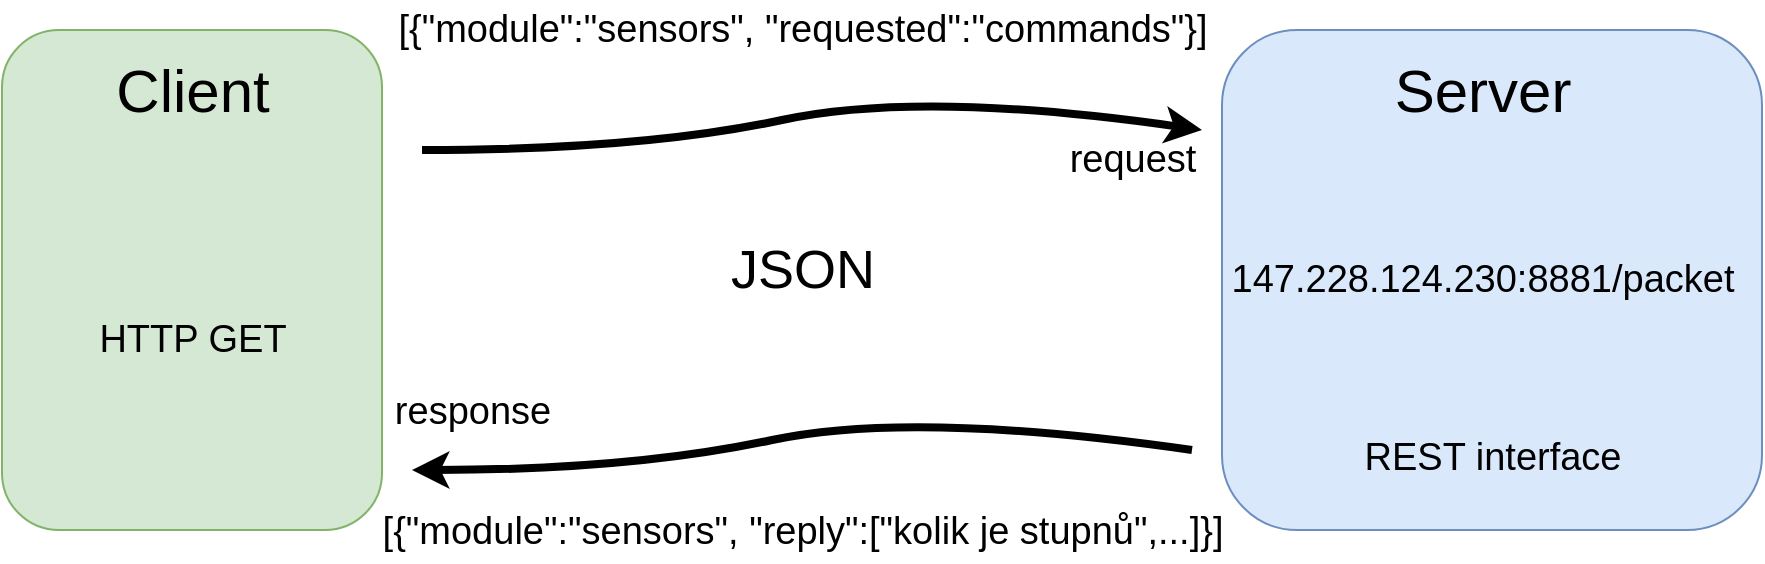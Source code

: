 <mxfile version="14.6.0" type="device"><diagram id="632EBkww2ilzu8sJ4ook" name="Page-1"><mxGraphModel dx="1412" dy="861" grid="1" gridSize="10" guides="1" tooltips="1" connect="1" arrows="1" fold="1" page="1" pageScale="1" pageWidth="1169" pageHeight="827" math="0" shadow="0"><root><mxCell id="0"/><mxCell id="1" parent="0"/><mxCell id="ilBTrKMTrsx972fuO0X4-1" value="" style="rounded=1;whiteSpace=wrap;html=1;fillColor=#d5e8d4;strokeColor=#82b366;" parent="1" vertex="1"><mxGeometry x="120" y="200" width="190" height="250" as="geometry"/></mxCell><mxCell id="ilBTrKMTrsx972fuO0X4-2" value="Client" style="text;html=1;align=center;verticalAlign=middle;resizable=0;points=[];autosize=1;fontSize=30;" parent="1" vertex="1"><mxGeometry x="170" y="210" width="90" height="40" as="geometry"/></mxCell><mxCell id="ilBTrKMTrsx972fuO0X4-3" value="HTTP GET" style="text;html=1;align=center;verticalAlign=middle;resizable=0;points=[];autosize=1;fontSize=19;" parent="1" vertex="1"><mxGeometry x="160" y="340" width="110" height="30" as="geometry"/></mxCell><mxCell id="ilBTrKMTrsx972fuO0X4-4" value="" style="rounded=1;whiteSpace=wrap;html=1;fillColor=#dae8fc;strokeColor=#6c8ebf;" parent="1" vertex="1"><mxGeometry x="730" y="200" width="270" height="250" as="geometry"/></mxCell><mxCell id="ilBTrKMTrsx972fuO0X4-5" value="Server" style="text;html=1;align=center;verticalAlign=middle;resizable=0;points=[];autosize=1;fontSize=30;" parent="1" vertex="1"><mxGeometry x="810" y="210" width="100" height="40" as="geometry"/></mxCell><mxCell id="ilBTrKMTrsx972fuO0X4-6" value="REST interface" style="text;html=1;align=center;verticalAlign=middle;resizable=0;points=[];autosize=1;fontSize=19;" parent="1" vertex="1"><mxGeometry x="795" y="399" width="140" height="30" as="geometry"/></mxCell><mxCell id="ilBTrKMTrsx972fuO0X4-7" value="147.228.124.230:8881/packet" style="text;html=1;align=center;verticalAlign=middle;resizable=0;points=[];autosize=1;fontSize=19;" parent="1" vertex="1"><mxGeometry x="725" y="310" width="270" height="30" as="geometry"/></mxCell><mxCell id="ilBTrKMTrsx972fuO0X4-10" value="" style="curved=1;endArrow=classic;html=1;fontSize=17;strokeWidth=4;" parent="1" edge="1"><mxGeometry width="50" height="50" relative="1" as="geometry"><mxPoint x="330" y="260" as="sourcePoint"/><mxPoint x="720" y="250" as="targetPoint"/><Array as="points"><mxPoint x="440" y="260"/><mxPoint x="580" y="230"/></Array></mxGeometry></mxCell><mxCell id="ilBTrKMTrsx972fuO0X4-14" value="JSON" style="text;html=1;align=center;verticalAlign=middle;resizable=0;points=[];autosize=1;fontSize=27;" parent="1" vertex="1"><mxGeometry x="475" y="300" width="90" height="40" as="geometry"/></mxCell><mxCell id="ilBTrKMTrsx972fuO0X4-15" value="response" style="text;html=1;align=center;verticalAlign=middle;resizable=0;points=[];autosize=1;fontSize=19;" parent="1" vertex="1"><mxGeometry x="310" y="376" width="90" height="30" as="geometry"/></mxCell><mxCell id="ilBTrKMTrsx972fuO0X4-16" value="request" style="text;html=1;align=center;verticalAlign=middle;resizable=0;points=[];autosize=1;fontSize=19;" parent="1" vertex="1"><mxGeometry x="645" y="250" width="80" height="30" as="geometry"/></mxCell><mxCell id="ilBTrKMTrsx972fuO0X4-17" value="&lt;font style=&quot;font-size: 19px;&quot;&gt;[{&quot;module&quot;:&quot;sensors&quot;, &quot;requested&quot;:&quot;commands&quot;}]&lt;/font&gt;" style="text;html=1;align=center;verticalAlign=middle;resizable=0;points=[];autosize=1;fontSize=19;" parent="1" vertex="1"><mxGeometry x="310" y="185" width="420" height="30" as="geometry"/></mxCell><mxCell id="ilBTrKMTrsx972fuO0X4-18" value="&lt;font style=&quot;font-size: 19px;&quot;&gt;[{&quot;module&quot;:&quot;sensors&quot;, &quot;reply&quot;:[&quot;kolik je stupnů&quot;,...]}]&lt;/font&gt;" style="text;html=1;align=center;verticalAlign=middle;resizable=0;points=[];autosize=1;fontSize=19;" parent="1" vertex="1"><mxGeometry x="300" y="436" width="440" height="30" as="geometry"/></mxCell><mxCell id="ilBTrKMTrsx972fuO0X4-19" value="" style="curved=1;endArrow=classic;html=1;fontSize=17;strokeWidth=4;" parent="1" edge="1"><mxGeometry width="50" height="50" relative="1" as="geometry"><mxPoint x="715" y="410" as="sourcePoint"/><mxPoint x="325" y="420" as="targetPoint"/><Array as="points"><mxPoint x="575" y="390"/><mxPoint x="435" y="420"/></Array></mxGeometry></mxCell></root></mxGraphModel></diagram></mxfile>